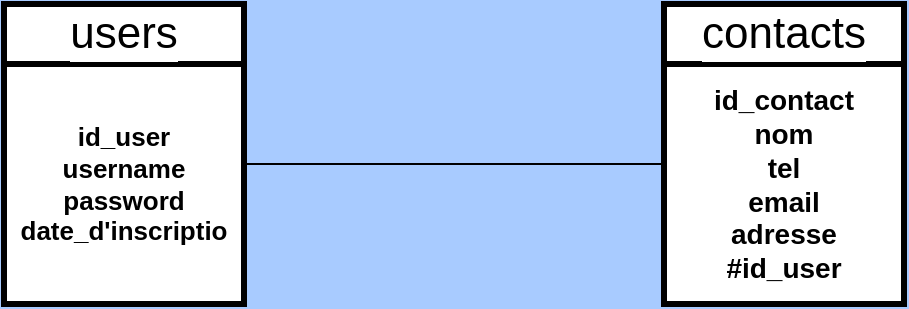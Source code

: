 <mxfile>
    <diagram id="tSMdISpwyPcjHxtmD6Kb" name="Page-1">
        <mxGraphModel dx="529" dy="427" grid="1" gridSize="10" guides="1" tooltips="1" connect="1" arrows="1" fold="1" page="1" pageScale="1" pageWidth="850" pageHeight="1100" background="#A8CBFF" math="0" shadow="0">
            <root>
                <mxCell id="0"/>
                <mxCell id="1" parent="0"/>
                <mxCell id="2" value="&lt;font color=&quot;#000000&quot; style=&quot;font-size: 13px;&quot;&gt;&lt;b style=&quot;background-color: rgb(255, 255, 255);&quot;&gt;id_user&lt;br&gt;username&lt;br&gt;password&lt;br&gt;date_d'inscriptio&lt;/b&gt;&lt;/font&gt;" style="whiteSpace=wrap;html=1;fillColor=#FFFFFF;strokeWidth=3;strokeColor=#000000;" vertex="1" parent="1">
                    <mxGeometry x="40" y="150" width="120" height="120" as="geometry"/>
                </mxCell>
                <mxCell id="3" value="users" style="whiteSpace=wrap;html=1;labelBackgroundColor=#FFFFFF;strokeColor=#000000;strokeWidth=3;fontSize=22;fontColor=#000000;fillColor=#FFFFFF;" vertex="1" parent="1">
                    <mxGeometry x="40" y="120" width="120" height="30" as="geometry"/>
                </mxCell>
                <mxCell id="4" value="" style="edgeStyle=none;orthogonalLoop=1;jettySize=auto;html=1;strokeColor=#000000;fontSize=14;fontColor=#000000;" edge="1" parent="1">
                    <mxGeometry width="80" relative="1" as="geometry">
                        <mxPoint x="160" y="200" as="sourcePoint"/>
                        <mxPoint x="400" y="200" as="targetPoint"/>
                        <Array as="points"/>
                    </mxGeometry>
                </mxCell>
                <mxCell id="5" value="&lt;font style=&quot;background-color: rgb(255, 255, 255); font-size: 14px;&quot; color=&quot;#000000&quot;&gt;&lt;b&gt;id_contact&lt;br&gt;nom&lt;br&gt;tel&lt;br&gt;email&lt;br&gt;adresse&lt;br&gt;#id_user&lt;br&gt;&lt;/b&gt;&lt;/font&gt;" style="whiteSpace=wrap;html=1;fillColor=#FFFFFF;strokeWidth=3;strokeColor=#000000;" vertex="1" parent="1">
                    <mxGeometry x="370" y="150" width="120" height="120" as="geometry"/>
                </mxCell>
                <mxCell id="6" value="contacts" style="whiteSpace=wrap;html=1;labelBackgroundColor=#FFFFFF;strokeColor=#000000;strokeWidth=3;fontSize=22;fontColor=#000000;fillColor=#FFFFFF;" vertex="1" parent="1">
                    <mxGeometry x="370" y="120" width="120" height="30" as="geometry"/>
                </mxCell>
            </root>
        </mxGraphModel>
    </diagram>
</mxfile>